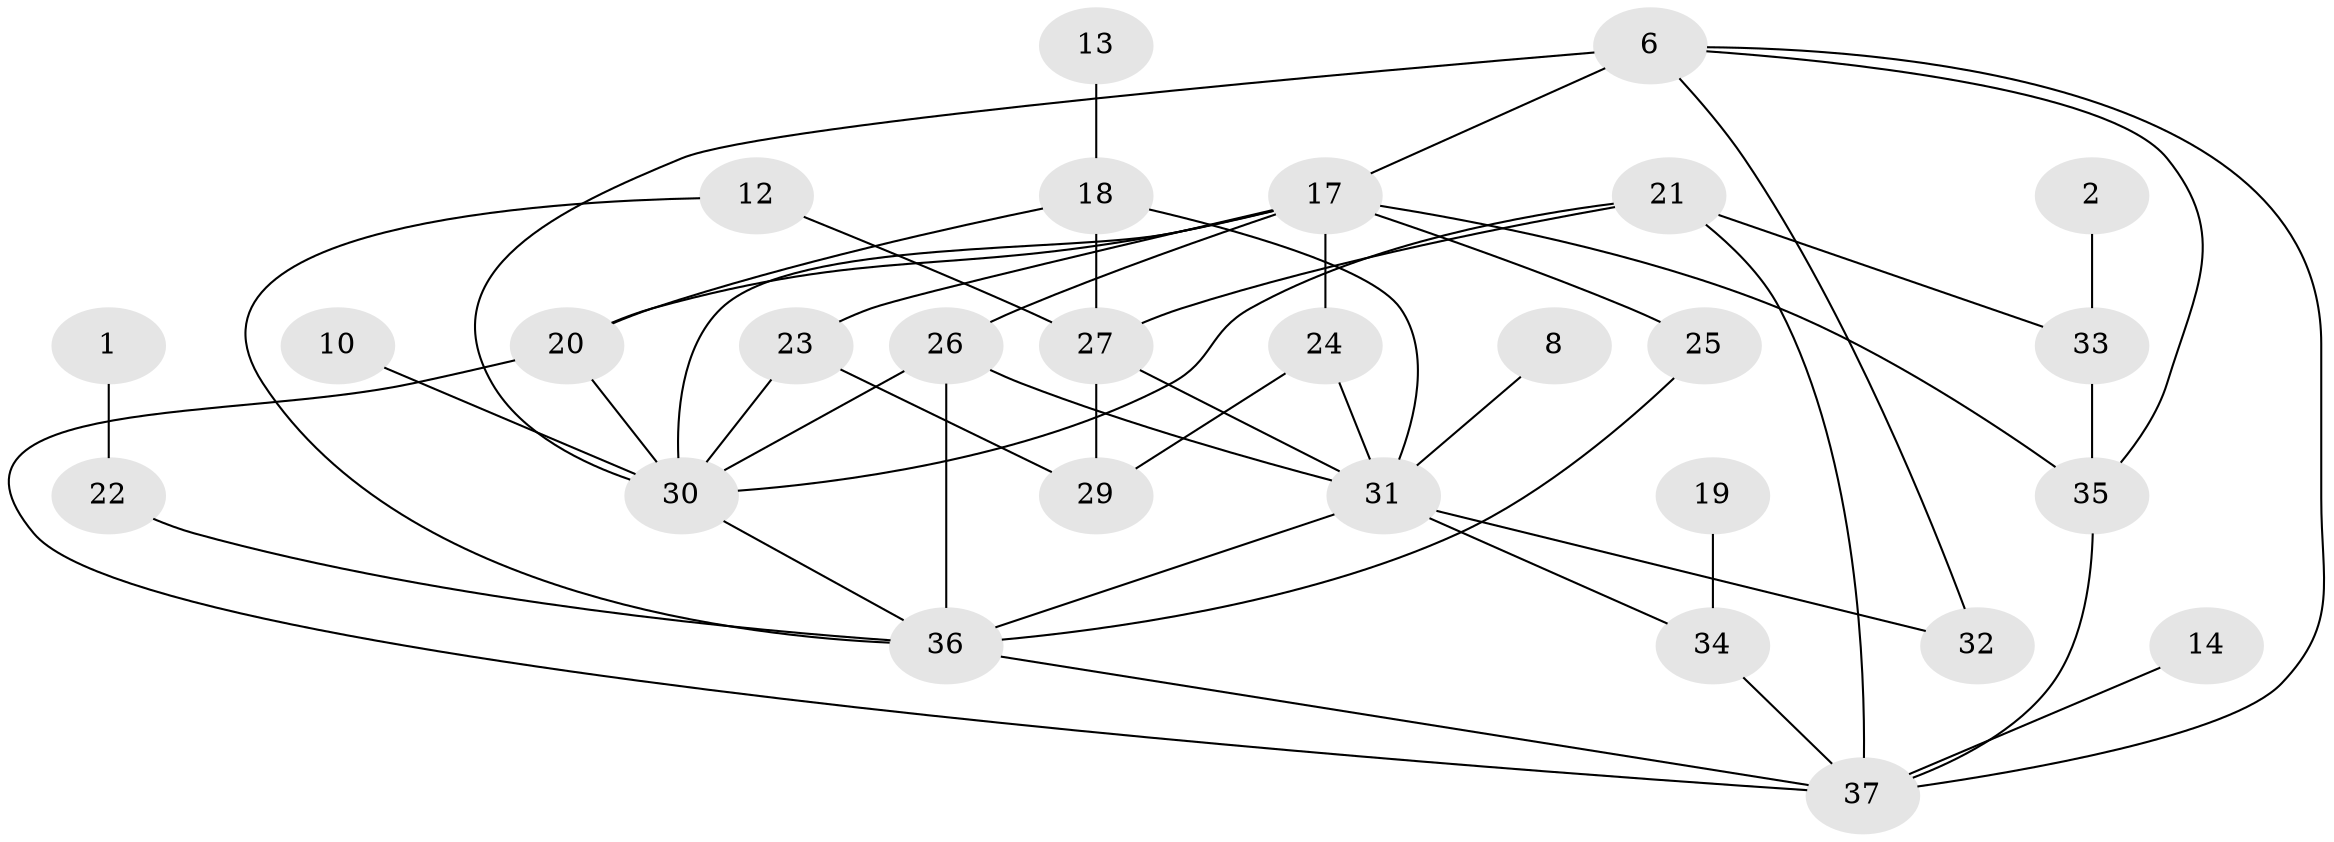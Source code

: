 // original degree distribution, {2: 0.21621621621621623, 1: 0.21621621621621623, 3: 0.1891891891891892, 4: 0.13513513513513514, 5: 0.08108108108108109, 0: 0.12162162162162163, 6: 0.04054054054054054}
// Generated by graph-tools (version 1.1) at 2025/25/03/09/25 03:25:16]
// undirected, 28 vertices, 49 edges
graph export_dot {
graph [start="1"]
  node [color=gray90,style=filled];
  1;
  2;
  6;
  8;
  10;
  12;
  13;
  14;
  17;
  18;
  19;
  20;
  21;
  22;
  23;
  24;
  25;
  26;
  27;
  29;
  30;
  31;
  32;
  33;
  34;
  35;
  36;
  37;
  1 -- 22 [weight=1.0];
  2 -- 33 [weight=1.0];
  6 -- 17 [weight=1.0];
  6 -- 30 [weight=2.0];
  6 -- 32 [weight=1.0];
  6 -- 35 [weight=1.0];
  6 -- 37 [weight=1.0];
  8 -- 31 [weight=1.0];
  10 -- 30 [weight=1.0];
  12 -- 27 [weight=1.0];
  12 -- 36 [weight=1.0];
  13 -- 18 [weight=1.0];
  14 -- 37 [weight=1.0];
  17 -- 20 [weight=1.0];
  17 -- 23 [weight=1.0];
  17 -- 24 [weight=1.0];
  17 -- 25 [weight=2.0];
  17 -- 26 [weight=1.0];
  17 -- 30 [weight=1.0];
  17 -- 35 [weight=1.0];
  18 -- 20 [weight=1.0];
  18 -- 27 [weight=2.0];
  18 -- 31 [weight=1.0];
  19 -- 34 [weight=1.0];
  20 -- 30 [weight=1.0];
  20 -- 37 [weight=1.0];
  21 -- 27 [weight=1.0];
  21 -- 30 [weight=1.0];
  21 -- 33 [weight=1.0];
  21 -- 37 [weight=1.0];
  22 -- 36 [weight=1.0];
  23 -- 29 [weight=1.0];
  23 -- 30 [weight=1.0];
  24 -- 29 [weight=1.0];
  24 -- 31 [weight=1.0];
  25 -- 36 [weight=1.0];
  26 -- 30 [weight=1.0];
  26 -- 31 [weight=1.0];
  26 -- 36 [weight=1.0];
  27 -- 29 [weight=1.0];
  27 -- 31 [weight=1.0];
  30 -- 36 [weight=1.0];
  31 -- 32 [weight=1.0];
  31 -- 34 [weight=1.0];
  31 -- 36 [weight=1.0];
  33 -- 35 [weight=1.0];
  34 -- 37 [weight=1.0];
  35 -- 37 [weight=1.0];
  36 -- 37 [weight=1.0];
}
